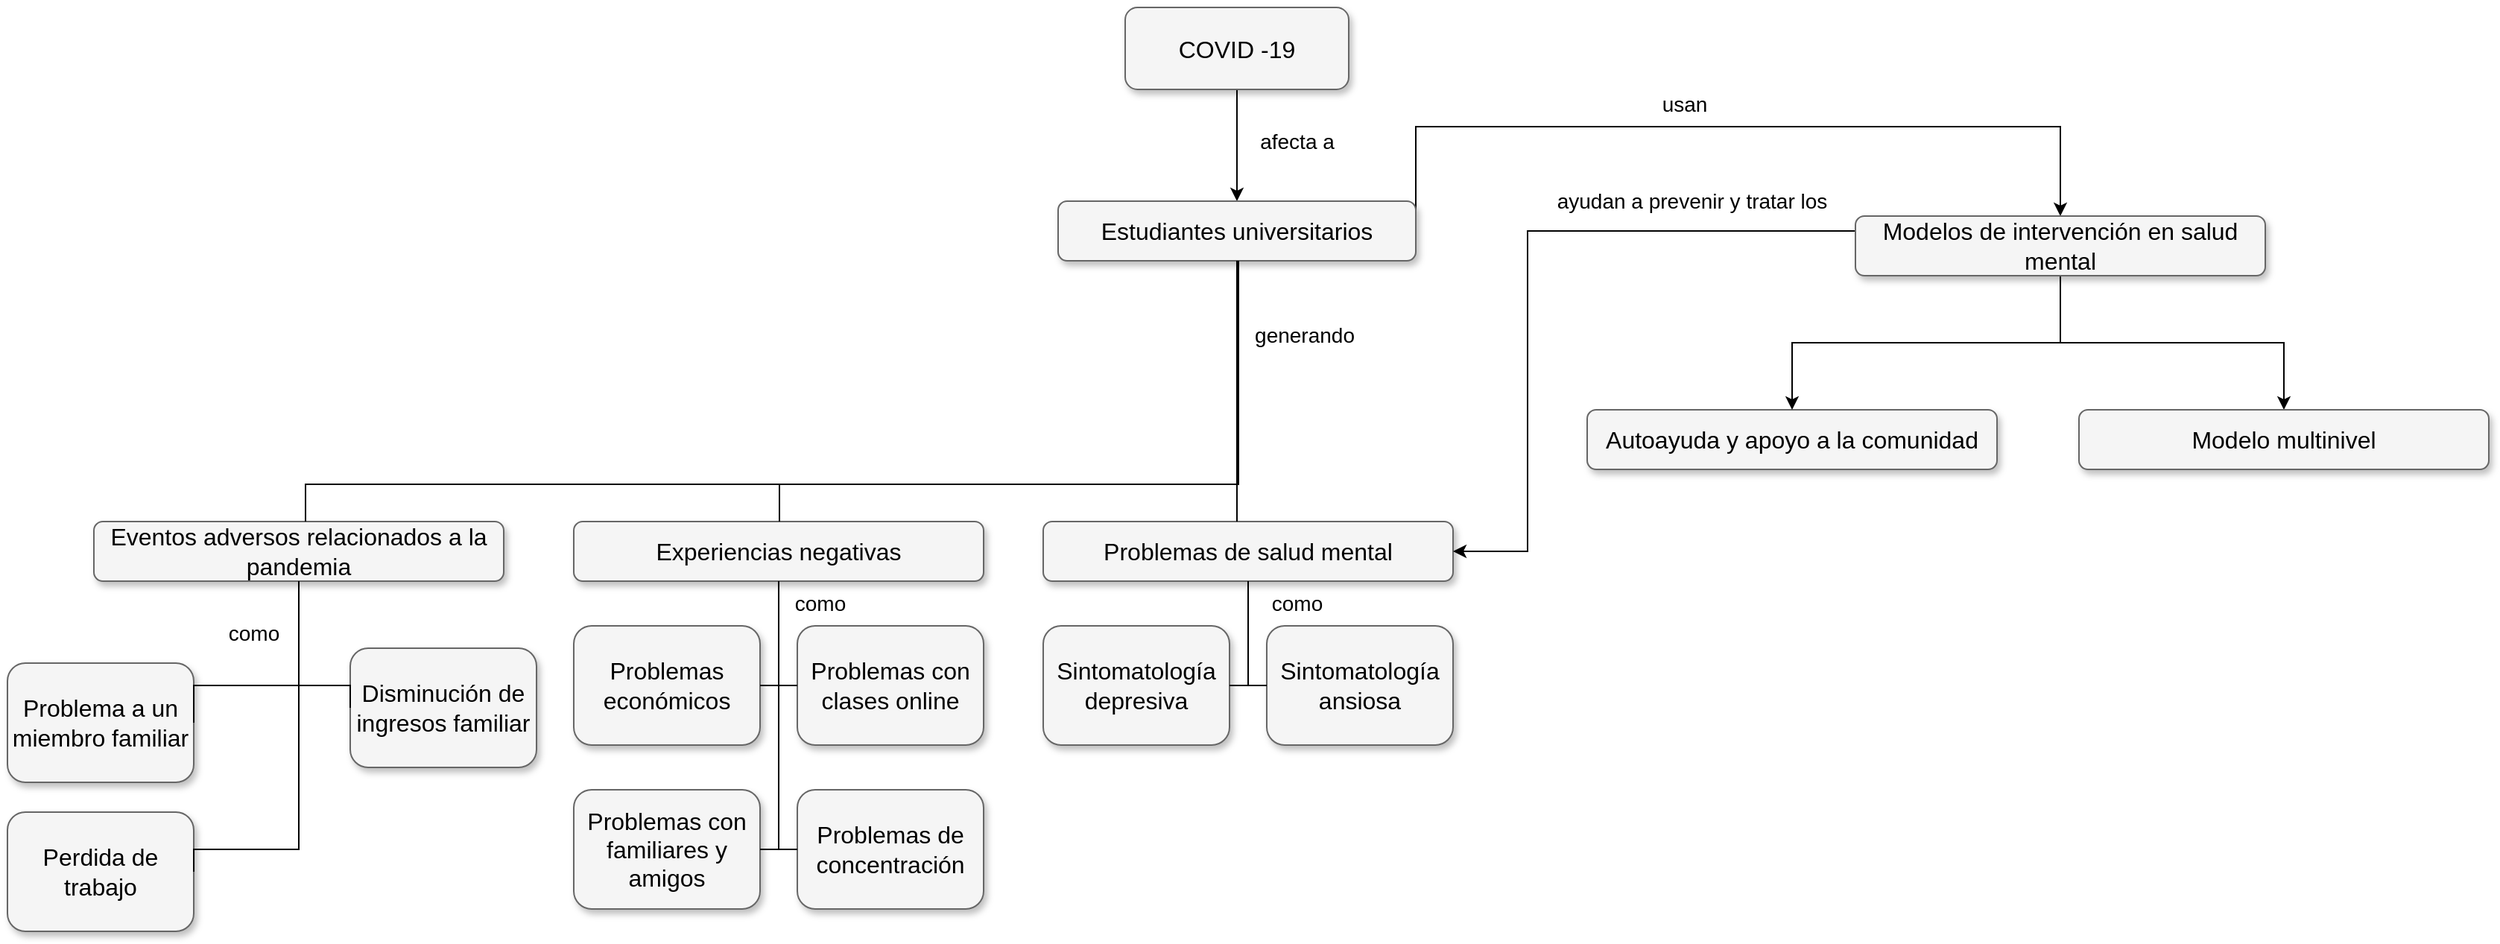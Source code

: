 <mxfile version="14.7.7" type="google"><diagram name="Page-1" id="b98fa263-6416-c6ec-5b7d-78bf54ef71d0"><mxGraphModel dx="1021" dy="540" grid="1" gridSize="10" guides="1" tooltips="1" connect="1" arrows="1" fold="1" page="1" pageScale="1.5" pageWidth="1169" pageHeight="826" background="none" math="0" shadow="0"><root><mxCell id="0" style=";html=1;"/><mxCell id="1" style=";html=1;" parent="0"/><mxCell id="xgWVlHivndDqoYpYU_i--15" style="edgeStyle=orthogonalEdgeStyle;rounded=0;orthogonalLoop=1;jettySize=auto;html=1;exitX=0.5;exitY=1;exitDx=0;exitDy=0;entryX=0.5;entryY=0;entryDx=0;entryDy=0;fontSize=14;" edge="1" parent="1" source="303ed1de8c2c98b4-3" target="303ed1de8c2c98b4-4"><mxGeometry relative="1" as="geometry"/></mxCell><mxCell id="303ed1de8c2c98b4-3" value="COVID -19" style="whiteSpace=wrap;html=1;rounded=1;shadow=1;strokeWidth=1;fontSize=16;align=center;fillColor=#f5f5f5;strokeColor=#666666;" parent="1" vertex="1"><mxGeometry x="810" y="70" width="150" height="55" as="geometry"/></mxCell><mxCell id="xgWVlHivndDqoYpYU_i--13" style="edgeStyle=orthogonalEdgeStyle;rounded=0;orthogonalLoop=1;jettySize=auto;html=1;exitX=1;exitY=0.5;exitDx=0;exitDy=0;entryX=0.5;entryY=0;entryDx=0;entryDy=0;fontSize=14;" edge="1" parent="1" source="303ed1de8c2c98b4-4" target="xgWVlHivndDqoYpYU_i--7"><mxGeometry relative="1" as="geometry"><Array as="points"><mxPoint x="1005" y="150"/><mxPoint x="1437" y="150"/></Array></mxGeometry></mxCell><mxCell id="303ed1de8c2c98b4-4" value="Estudiantes universitarios" style="whiteSpace=wrap;html=1;rounded=1;shadow=1;strokeWidth=1;fontSize=16;align=center;fillColor=#f5f5f5;strokeColor=#666666;" parent="1" vertex="1"><mxGeometry x="765" y="200" width="240" height="40" as="geometry"/></mxCell><mxCell id="303ed1de8c2c98b4-5" value="Experiencias negativas" style="whiteSpace=wrap;html=1;rounded=1;shadow=1;strokeWidth=1;fontSize=16;align=center;fillColor=#f5f5f5;strokeColor=#666666;" parent="1" vertex="1"><mxGeometry x="440" y="415" width="275" height="40" as="geometry"/></mxCell><mxCell id="303ed1de8c2c98b4-6" value="Problemas de salud mental" style="whiteSpace=wrap;html=1;rounded=1;shadow=1;strokeWidth=1;fontSize=16;align=center;fillColor=#f5f5f5;strokeColor=#666666;" parent="1" vertex="1"><mxGeometry x="755" y="415" width="275" height="40" as="geometry"/></mxCell><mxCell id="303ed1de8c2c98b4-7" value="Eventos adversos relacionados a la pandemia" style="whiteSpace=wrap;html=1;rounded=1;shadow=1;strokeWidth=1;fontSize=16;align=center;fillColor=#f5f5f5;strokeColor=#666666;" parent="1" vertex="1"><mxGeometry x="118" y="415" width="275" height="40" as="geometry"/></mxCell><mxCell id="303ed1de8c2c98b4-10" value="Problemas económicos" style="whiteSpace=wrap;html=1;rounded=1;shadow=1;strokeWidth=1;fontSize=16;align=center;fillColor=#f5f5f5;strokeColor=#666666;" parent="1" vertex="1"><mxGeometry x="440" y="485" width="125" height="80" as="geometry"/></mxCell><mxCell id="303ed1de8c2c98b4-12" value="Problemas con clases online" style="whiteSpace=wrap;html=1;rounded=1;shadow=1;strokeWidth=1;fontSize=16;align=center;fillColor=#f5f5f5;strokeColor=#666666;" parent="1" vertex="1"><mxGeometry x="590" y="485" width="125" height="80" as="geometry"/></mxCell><mxCell id="303ed1de8c2c98b4-13" value="Sintomatología depresiva" style="whiteSpace=wrap;html=1;rounded=1;shadow=1;strokeWidth=1;fontSize=16;align=center;fillColor=#f5f5f5;strokeColor=#666666;" parent="1" vertex="1"><mxGeometry x="755" y="485" width="125" height="80" as="geometry"/></mxCell><mxCell id="303ed1de8c2c98b4-14" value="Sintomatología ansiosa" style="whiteSpace=wrap;html=1;rounded=1;shadow=1;strokeWidth=1;fontSize=16;align=center;fillColor=#f5f5f5;strokeColor=#666666;" parent="1" vertex="1"><mxGeometry x="905" y="485" width="125" height="80" as="geometry"/></mxCell><mxCell id="303ed1de8c2c98b4-15" value="Problema a un miembro familiar" style="whiteSpace=wrap;html=1;rounded=1;shadow=1;strokeWidth=1;fontSize=16;align=center;fillColor=#f5f5f5;strokeColor=#666666;" parent="1" vertex="1"><mxGeometry x="60" y="510" width="125" height="80" as="geometry"/></mxCell><mxCell id="303ed1de8c2c98b4-16" value="Disminución de ingresos familiar" style="whiteSpace=wrap;html=1;rounded=1;shadow=1;strokeWidth=1;fontSize=16;align=center;fillColor=#f5f5f5;strokeColor=#666666;" parent="1" vertex="1"><mxGeometry x="290" y="500" width="125" height="80" as="geometry"/></mxCell><mxCell id="303ed1de8c2c98b4-21" value="Problemas con familiares y amigos" style="whiteSpace=wrap;html=1;rounded=1;shadow=1;strokeWidth=1;fontSize=16;align=center;fillColor=#f5f5f5;strokeColor=#666666;" parent="1" vertex="1"><mxGeometry x="440" y="595" width="125" height="80" as="geometry"/></mxCell><mxCell id="303ed1de8c2c98b4-22" value="Problemas de concentración" style="whiteSpace=wrap;html=1;rounded=1;shadow=1;strokeWidth=1;fontSize=16;align=center;fillColor=#f5f5f5;strokeColor=#666666;" parent="1" vertex="1"><mxGeometry x="590" y="595" width="125" height="80" as="geometry"/></mxCell><mxCell id="303ed1de8c2c98b4-70" value="Perdida de trabajo" style="whiteSpace=wrap;html=1;rounded=1;shadow=1;strokeWidth=1;fontSize=16;align=center;fillColor=#f5f5f5;strokeColor=#666666;" parent="1" vertex="1"><mxGeometry x="60" y="610" width="125" height="80" as="geometry"/></mxCell><mxCell id="303ed1de8c2c98b4-80" style="edgeStyle=orthogonalEdgeStyle;html=1;startSize=6;endFill=0;endSize=6;strokeWidth=1;fontSize=16;rounded=0;endArrow=none;" parent="1" source="303ed1de8c2c98b4-4" target="303ed1de8c2c98b4-5" edge="1"><mxGeometry relative="1" as="geometry"><Array as="points"><mxPoint x="886" y="390"/><mxPoint x="578" y="390"/></Array></mxGeometry></mxCell><mxCell id="303ed1de8c2c98b4-81" style="edgeStyle=elbowEdgeStyle;html=1;startSize=6;endFill=0;endSize=6;strokeWidth=1;fontSize=16;rounded=0;endArrow=none;" parent="1" source="303ed1de8c2c98b4-4" target="303ed1de8c2c98b4-6" edge="1"><mxGeometry relative="1" as="geometry"><Array as="points"><mxPoint x="885" y="395"/></Array></mxGeometry></mxCell><mxCell id="303ed1de8c2c98b4-82" style="edgeStyle=orthogonalEdgeStyle;html=1;startSize=6;endFill=0;endSize=6;strokeWidth=1;fontSize=16;rounded=0;endArrow=none;exitX=0.5;exitY=1;" parent="1" source="303ed1de8c2c98b4-4" target="303ed1de8c2c98b4-7" edge="1"><mxGeometry relative="1" as="geometry"><Array as="points"><mxPoint x="885" y="390"/><mxPoint x="260" y="390"/></Array></mxGeometry></mxCell><mxCell id="303ed1de8c2c98b4-85" style="edgeStyle=orthogonalEdgeStyle;html=1;startSize=6;endFill=0;endSize=6;strokeWidth=1;fontSize=16;rounded=0;entryX=1;entryY=0.5;endArrow=none;" parent="1" source="303ed1de8c2c98b4-5" target="303ed1de8c2c98b4-10" edge="1"><mxGeometry relative="1" as="geometry"><Array as="points"><mxPoint x="578" y="525"/></Array></mxGeometry></mxCell><mxCell id="303ed1de8c2c98b4-86" style="edgeStyle=orthogonalEdgeStyle;html=1;startSize=6;endFill=0;endSize=6;strokeWidth=1;fontSize=16;rounded=0;entryX=1;entryY=0.5;endArrow=none;" parent="1" source="303ed1de8c2c98b4-5" target="303ed1de8c2c98b4-21" edge="1"><mxGeometry relative="1" as="geometry"><Array as="points"><mxPoint x="578" y="635"/></Array></mxGeometry></mxCell><mxCell id="303ed1de8c2c98b4-89" style="edgeStyle=orthogonalEdgeStyle;html=1;startSize=6;endFill=0;endSize=6;strokeWidth=1;fontSize=16;rounded=0;entryX=0;entryY=0.5;endArrow=none;" parent="1" source="303ed1de8c2c98b4-5" target="303ed1de8c2c98b4-12" edge="1"><mxGeometry relative="1" as="geometry"><Array as="points"><mxPoint x="578" y="525"/></Array></mxGeometry></mxCell><mxCell id="303ed1de8c2c98b4-90" style="edgeStyle=orthogonalEdgeStyle;html=1;startSize=6;endFill=0;endSize=6;strokeWidth=1;fontSize=16;rounded=0;entryX=0;entryY=0.5;endArrow=none;" parent="1" source="303ed1de8c2c98b4-5" target="303ed1de8c2c98b4-22" edge="1"><mxGeometry relative="1" as="geometry"><Array as="points"><mxPoint x="578" y="635"/></Array></mxGeometry></mxCell><mxCell id="303ed1de8c2c98b4-92" style="edgeStyle=orthogonalEdgeStyle;html=1;startSize=6;endFill=0;endSize=6;strokeWidth=1;fontSize=16;rounded=0;endArrow=none;entryX=1;entryY=0.5;" parent="1" source="303ed1de8c2c98b4-6" target="303ed1de8c2c98b4-13" edge="1"><mxGeometry relative="1" as="geometry"><Array as="points"><mxPoint x="892" y="525"/></Array></mxGeometry></mxCell><mxCell id="303ed1de8c2c98b4-96" style="edgeStyle=orthogonalEdgeStyle;html=1;startSize=6;endFill=0;endSize=6;strokeWidth=1;fontSize=16;rounded=0;endArrow=none;entryX=0;entryY=0.5;" parent="1" source="303ed1de8c2c98b4-6" target="303ed1de8c2c98b4-14" edge="1"><mxGeometry relative="1" as="geometry"><Array as="points"><mxPoint x="892" y="525"/></Array></mxGeometry></mxCell><mxCell id="303ed1de8c2c98b4-99" style="edgeStyle=orthogonalEdgeStyle;html=1;startSize=6;endFill=0;endSize=6;strokeWidth=1;fontSize=16;rounded=0;endArrow=none;entryX=1;entryY=0.5;" parent="1" source="303ed1de8c2c98b4-7" target="303ed1de8c2c98b4-15" edge="1"><mxGeometry relative="1" as="geometry"><Array as="points"><mxPoint x="255" y="525"/></Array></mxGeometry></mxCell><mxCell id="303ed1de8c2c98b4-101" style="edgeStyle=orthogonalEdgeStyle;html=1;startSize=6;endFill=0;endSize=6;strokeWidth=1;fontSize=16;rounded=0;endArrow=none;entryX=0;entryY=0.5;" parent="1" source="303ed1de8c2c98b4-7" target="303ed1de8c2c98b4-16" edge="1"><mxGeometry relative="1" as="geometry"><Array as="points"><mxPoint x="255" y="525"/></Array></mxGeometry></mxCell><mxCell id="303ed1de8c2c98b4-102" style="edgeStyle=orthogonalEdgeStyle;html=1;startSize=6;endFill=0;endSize=6;strokeWidth=1;fontSize=16;rounded=0;endArrow=none;entryX=1;entryY=0.5;entryDx=0;entryDy=0;" parent="1" source="303ed1de8c2c98b4-7" target="303ed1de8c2c98b4-70" edge="1"><mxGeometry relative="1" as="geometry"><Array as="points"><mxPoint x="255" y="635"/><mxPoint x="185" y="635"/></Array></mxGeometry></mxCell><mxCell id="xgWVlHivndDqoYpYU_i--1" value="afecta a" style="text;html=1;align=center;verticalAlign=middle;resizable=0;points=[];autosize=1;strokeColor=none;fontSize=14;" vertex="1" parent="1"><mxGeometry x="890" y="150" width="70" height="20" as="geometry"/></mxCell><mxCell id="xgWVlHivndDqoYpYU_i--2" value="generando" style="text;html=1;align=center;verticalAlign=middle;resizable=0;points=[];autosize=1;strokeColor=none;fontSize=14;" vertex="1" parent="1"><mxGeometry x="890" y="280" width="80" height="20" as="geometry"/></mxCell><mxCell id="xgWVlHivndDqoYpYU_i--3" value="como" style="text;html=1;align=center;verticalAlign=middle;resizable=0;points=[];autosize=1;strokeColor=none;fontSize=14;" vertex="1" parent="1"><mxGeometry x="200" y="480" width="50" height="20" as="geometry"/></mxCell><mxCell id="xgWVlHivndDqoYpYU_i--4" value="como" style="text;html=1;align=center;verticalAlign=middle;resizable=0;points=[];autosize=1;strokeColor=none;fontSize=14;" vertex="1" parent="1"><mxGeometry x="580" y="460" width="50" height="20" as="geometry"/></mxCell><mxCell id="xgWVlHivndDqoYpYU_i--5" value="como" style="text;html=1;align=center;verticalAlign=middle;resizable=0;points=[];autosize=1;strokeColor=none;fontSize=14;" vertex="1" parent="1"><mxGeometry x="900" y="460" width="50" height="20" as="geometry"/></mxCell><mxCell id="xgWVlHivndDqoYpYU_i--6" value="Autoayuda y apoyo a la comunidad" style="whiteSpace=wrap;html=1;rounded=1;shadow=1;strokeWidth=1;fontSize=16;align=center;fillColor=#f5f5f5;strokeColor=#666666;" vertex="1" parent="1"><mxGeometry x="1120" y="340" width="275" height="40" as="geometry"/></mxCell><mxCell id="xgWVlHivndDqoYpYU_i--9" style="edgeStyle=orthogonalEdgeStyle;rounded=0;orthogonalLoop=1;jettySize=auto;html=1;exitX=0.5;exitY=1;exitDx=0;exitDy=0;fontSize=14;" edge="1" parent="1" source="xgWVlHivndDqoYpYU_i--7" target="xgWVlHivndDqoYpYU_i--6"><mxGeometry relative="1" as="geometry"/></mxCell><mxCell id="xgWVlHivndDqoYpYU_i--10" style="edgeStyle=orthogonalEdgeStyle;rounded=0;orthogonalLoop=1;jettySize=auto;html=1;exitX=0.5;exitY=1;exitDx=0;exitDy=0;fontSize=14;" edge="1" parent="1" source="xgWVlHivndDqoYpYU_i--7" target="xgWVlHivndDqoYpYU_i--8"><mxGeometry relative="1" as="geometry"/></mxCell><mxCell id="xgWVlHivndDqoYpYU_i--11" style="edgeStyle=orthogonalEdgeStyle;rounded=0;orthogonalLoop=1;jettySize=auto;html=1;exitX=0;exitY=0.5;exitDx=0;exitDy=0;entryX=1;entryY=0.5;entryDx=0;entryDy=0;fontSize=14;" edge="1" parent="1" source="xgWVlHivndDqoYpYU_i--7" target="303ed1de8c2c98b4-6"><mxGeometry relative="1" as="geometry"><Array as="points"><mxPoint x="1080" y="220"/><mxPoint x="1080" y="435"/></Array></mxGeometry></mxCell><mxCell id="xgWVlHivndDqoYpYU_i--7" value="Modelos de intervención en salud mental" style="whiteSpace=wrap;html=1;rounded=1;shadow=1;strokeWidth=1;fontSize=16;align=center;fillColor=#f5f5f5;strokeColor=#666666;" vertex="1" parent="1"><mxGeometry x="1300" y="210" width="275" height="40" as="geometry"/></mxCell><mxCell id="xgWVlHivndDqoYpYU_i--8" value="Modelo multinivel" style="whiteSpace=wrap;html=1;rounded=1;shadow=1;strokeWidth=1;fontSize=16;align=center;fillColor=#f5f5f5;strokeColor=#666666;" vertex="1" parent="1"><mxGeometry x="1450" y="340" width="275" height="40" as="geometry"/></mxCell><mxCell id="xgWVlHivndDqoYpYU_i--12" value="ayudan a prevenir y tratar los" style="text;html=1;align=center;verticalAlign=middle;resizable=0;points=[];autosize=1;strokeColor=none;fontSize=14;" vertex="1" parent="1"><mxGeometry x="1090" y="190" width="200" height="20" as="geometry"/></mxCell><mxCell id="xgWVlHivndDqoYpYU_i--14" value="usan" style="text;html=1;align=center;verticalAlign=middle;resizable=0;points=[];autosize=1;strokeColor=none;fontSize=14;" vertex="1" parent="1"><mxGeometry x="1160" y="125" width="50" height="20" as="geometry"/></mxCell></root></mxGraphModel></diagram></mxfile>